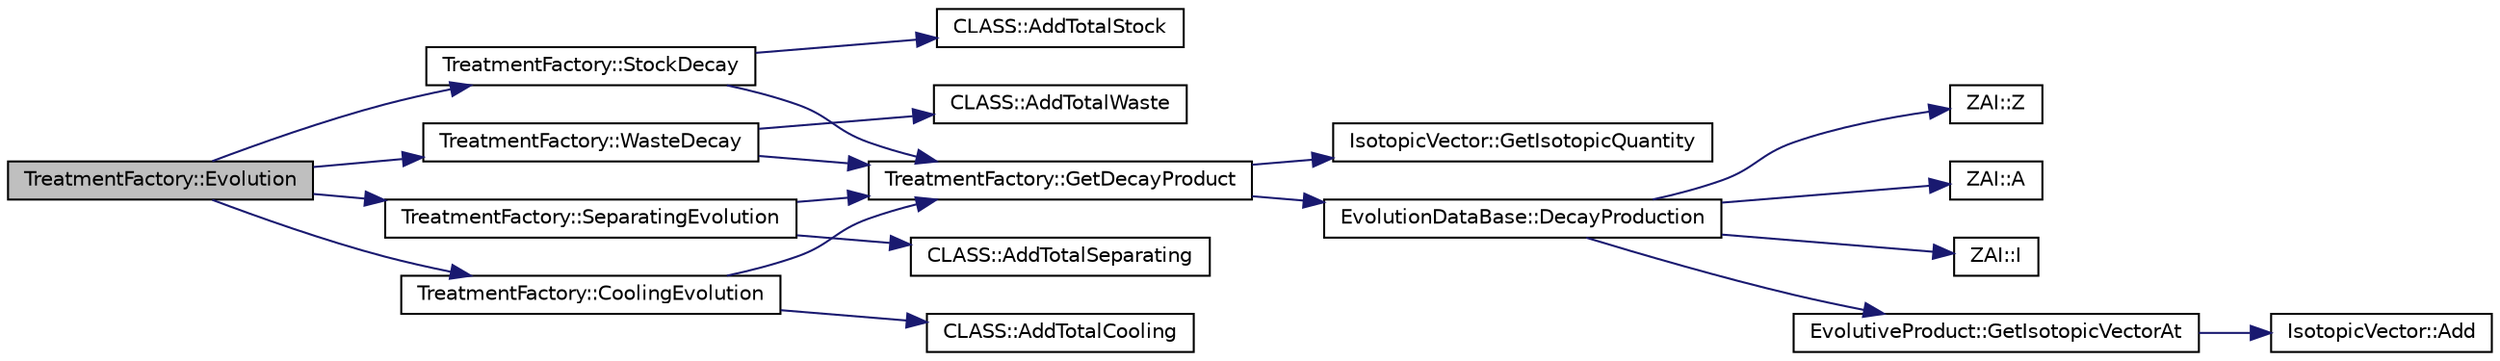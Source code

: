 digraph G
{
  edge [fontname="Helvetica",fontsize="10",labelfontname="Helvetica",labelfontsize="10"];
  node [fontname="Helvetica",fontsize="10",shape=record];
  rankdir="LR";
  Node1 [label="TreatmentFactory::Evolution",height=0.2,width=0.4,color="black", fillcolor="grey75", style="filled" fontcolor="black"];
  Node1 -> Node2 [color="midnightblue",fontsize="10",style="solid",fontname="Helvetica"];
  Node2 [label="TreatmentFactory::WasteDecay",height=0.2,width=0.4,color="black", fillcolor="white", style="filled",URL="$class_treatment_factory.html#aeca0ee90774cd2cb95008d3bb79a46c8",tooltip="Deal the Waste Decay Evolution."];
  Node2 -> Node3 [color="midnightblue",fontsize="10",style="solid",fontname="Helvetica"];
  Node3 [label="TreatmentFactory::GetDecayProduct",height=0.2,width=0.4,color="black", fillcolor="white", style="filled",URL="$class_treatment_factory.html#a87686aa3bee9be038d3378da99b85fff",tooltip="Get IsotopicVector Decay at the t time."];
  Node3 -> Node4 [color="midnightblue",fontsize="10",style="solid",fontname="Helvetica"];
  Node4 [label="IsotopicVector::GetIsotopicQuantity",height=0.2,width=0.4,color="black", fillcolor="white", style="filled",URL="$class_isotopic_vector.html#a0b65f2635da76635c97ddc39faad22bb",tooltip="Return the IVQuantity map."];
  Node3 -> Node5 [color="midnightblue",fontsize="10",style="solid",fontname="Helvetica"];
  Node5 [label="EvolutionDataBase::DecayProduction",height=0.2,width=0.4,color="black", fillcolor="white", style="filled",URL="$class_evolution_data_base.html#ad01b9d1f78010288126152695e954568",tooltip="Return the Product IsotopicVector evolution from zai during a dt time."];
  Node5 -> Node6 [color="midnightblue",fontsize="10",style="solid",fontname="Helvetica"];
  Node6 [label="ZAI::Z",height=0.2,width=0.4,color="black", fillcolor="white", style="filled",URL="$class_z_a_i.html#aaf5ea148963117c48d4f195e8dad1583",tooltip="returns the number of protons"];
  Node5 -> Node7 [color="midnightblue",fontsize="10",style="solid",fontname="Helvetica"];
  Node7 [label="ZAI::A",height=0.2,width=0.4,color="black", fillcolor="white", style="filled",URL="$class_z_a_i.html#af4ac318886bf1a8d26518c25d34dc1c9",tooltip="returns the number of nucleons"];
  Node5 -> Node8 [color="midnightblue",fontsize="10",style="solid",fontname="Helvetica"];
  Node8 [label="ZAI::I",height=0.2,width=0.4,color="black", fillcolor="white", style="filled",URL="$class_z_a_i.html#a00176bf5dbe0d6f39f587a6d225390c3",tooltip="returns the Isomeric State"];
  Node5 -> Node9 [color="midnightblue",fontsize="10",style="solid",fontname="Helvetica"];
  Node9 [label="EvolutiveProduct::GetIsotopicVectorAt",height=0.2,width=0.4,color="black", fillcolor="white", style="filled",URL="$class_evolutive_product.html#ad701e725b358763a1dd2f6d6e3a19721",tooltip="Return the Product IsotopicVector evolution TGraphErrors."];
  Node9 -> Node10 [color="midnightblue",fontsize="10",style="solid",fontname="Helvetica"];
  Node10 [label="IsotopicVector::Add",height=0.2,width=0.4,color="black", fillcolor="white", style="filled",URL="$class_isotopic_vector.html#a3931b0fa08d48ef9a731e7672e86c9fd",tooltip="Add Quantity gramme of the ZAI Element."];
  Node2 -> Node11 [color="midnightblue",fontsize="10",style="solid",fontname="Helvetica"];
  Node11 [label="CLASS::AddTotalWaste",height=0.2,width=0.4,color="black", fillcolor="white", style="filled",URL="$class_c_l_a_s_s.html#a65e6d00c641f709fe3beb35bdc5187fe"];
  Node1 -> Node12 [color="midnightblue",fontsize="10",style="solid",fontname="Helvetica"];
  Node12 [label="TreatmentFactory::StockDecay",height=0.2,width=0.4,color="black", fillcolor="white", style="filled",URL="$class_treatment_factory.html#a1516dbe08885873eb1e4377f3b20d413",tooltip="Deal the Stock Decay Evolution."];
  Node12 -> Node3 [color="midnightblue",fontsize="10",style="solid",fontname="Helvetica"];
  Node12 -> Node13 [color="midnightblue",fontsize="10",style="solid",fontname="Helvetica"];
  Node13 [label="CLASS::AddTotalStock",height=0.2,width=0.4,color="black", fillcolor="white", style="filled",URL="$class_c_l_a_s_s.html#a56d5baf9e2fb22a148a34f134e5ea87e"];
  Node1 -> Node14 [color="midnightblue",fontsize="10",style="solid",fontname="Helvetica"];
  Node14 [label="TreatmentFactory::SeparatingEvolution",height=0.2,width=0.4,color="black", fillcolor="white", style="filled",URL="$class_treatment_factory.html#afb051dd3f5cb0253c07daffb5f636787",tooltip="Deal the Separating IV Decay Evolution and then send it to stock."];
  Node14 -> Node3 [color="midnightblue",fontsize="10",style="solid",fontname="Helvetica"];
  Node14 -> Node15 [color="midnightblue",fontsize="10",style="solid",fontname="Helvetica"];
  Node15 [label="CLASS::AddTotalSeparating",height=0.2,width=0.4,color="black", fillcolor="white", style="filled",URL="$class_c_l_a_s_s.html#a62834294b330c718aadcb9564281a106"];
  Node1 -> Node16 [color="midnightblue",fontsize="10",style="solid",fontname="Helvetica"];
  Node16 [label="TreatmentFactory::CoolingEvolution",height=0.2,width=0.4,color="black", fillcolor="white", style="filled",URL="$class_treatment_factory.html#a7bc2e774abb02f71df62bb30e5e6735b",tooltip="Deal the cooling and then send it to Separation."];
  Node16 -> Node3 [color="midnightblue",fontsize="10",style="solid",fontname="Helvetica"];
  Node16 -> Node17 [color="midnightblue",fontsize="10",style="solid",fontname="Helvetica"];
  Node17 [label="CLASS::AddTotalCooling",height=0.2,width=0.4,color="black", fillcolor="white", style="filled",URL="$class_c_l_a_s_s.html#ad1864aa27159ef57dbdc4e364c1cbc69"];
}
